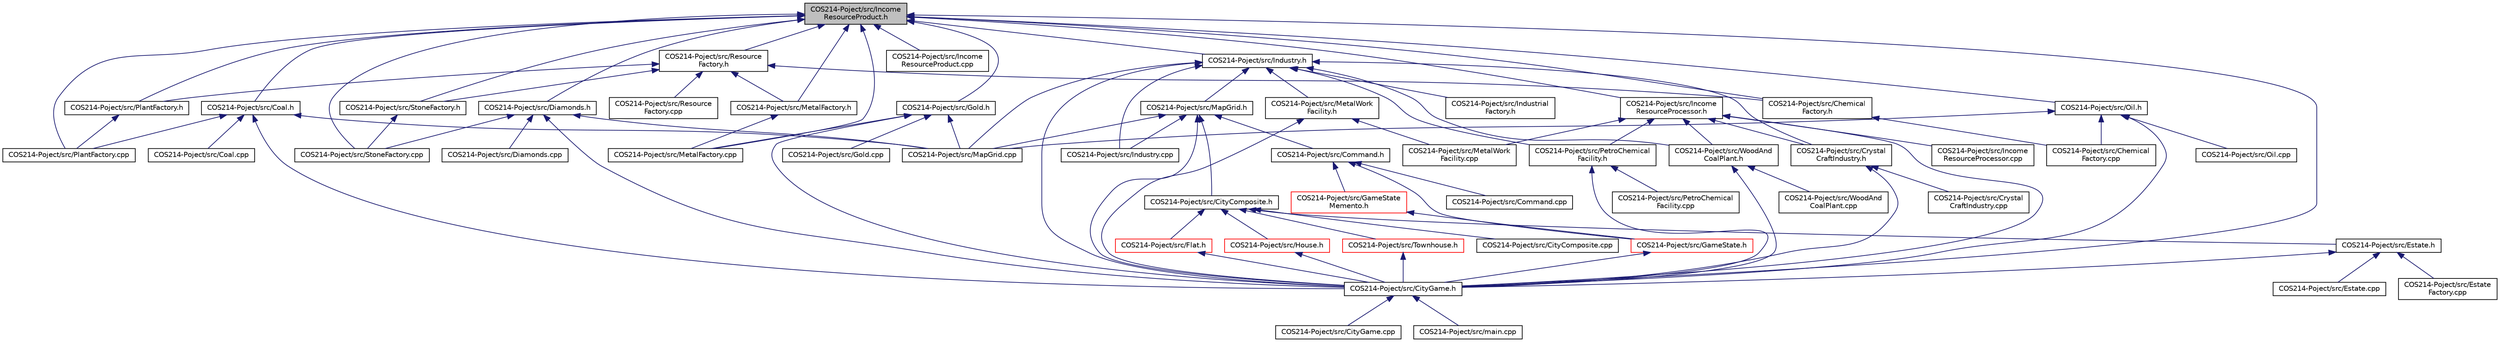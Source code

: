 digraph "COS214-Poject/src/IncomeResourceProduct.h"
{
 // LATEX_PDF_SIZE
  edge [fontname="Helvetica",fontsize="10",labelfontname="Helvetica",labelfontsize="10"];
  node [fontname="Helvetica",fontsize="10",shape=record];
  Node1 [label="COS214-Poject/src/Income\lResourceProduct.h",height=0.2,width=0.4,color="black", fillcolor="grey75", style="filled", fontcolor="black",tooltip=" "];
  Node1 -> Node2 [dir="back",color="midnightblue",fontsize="10",style="solid"];
  Node2 [label="COS214-Poject/src/Chemical\lFactory.h",height=0.2,width=0.4,color="black", fillcolor="white", style="filled",URL="$ChemicalFactory_8h.html",tooltip=" "];
  Node2 -> Node3 [dir="back",color="midnightblue",fontsize="10",style="solid"];
  Node3 [label="COS214-Poject/src/Chemical\lFactory.cpp",height=0.2,width=0.4,color="black", fillcolor="white", style="filled",URL="$ChemicalFactory_8cpp.html",tooltip="Implementation of the ChemicalFactory class for creating resources."];
  Node1 -> Node4 [dir="back",color="midnightblue",fontsize="10",style="solid"];
  Node4 [label="COS214-Poject/src/CityGame.h",height=0.2,width=0.4,color="black", fillcolor="white", style="filled",URL="$CityGame_8h.html",tooltip=" "];
  Node4 -> Node5 [dir="back",color="midnightblue",fontsize="10",style="solid"];
  Node5 [label="COS214-Poject/src/CityGame.cpp",height=0.2,width=0.4,color="black", fillcolor="white", style="filled",URL="$CityGame_8cpp.html",tooltip=" "];
  Node4 -> Node6 [dir="back",color="midnightblue",fontsize="10",style="solid"];
  Node6 [label="COS214-Poject/src/main.cpp",height=0.2,width=0.4,color="black", fillcolor="white", style="filled",URL="$main_8cpp.html",tooltip=" "];
  Node1 -> Node7 [dir="back",color="midnightblue",fontsize="10",style="solid"];
  Node7 [label="COS214-Poject/src/Coal.h",height=0.2,width=0.4,color="black", fillcolor="white", style="filled",URL="$Coal_8h.html",tooltip=" "];
  Node7 -> Node4 [dir="back",color="midnightblue",fontsize="10",style="solid"];
  Node7 -> Node8 [dir="back",color="midnightblue",fontsize="10",style="solid"];
  Node8 [label="COS214-Poject/src/Coal.cpp",height=0.2,width=0.4,color="black", fillcolor="white", style="filled",URL="$Coal_8cpp.html",tooltip="Implementation of the Coal class, representing a coal resource in the game."];
  Node7 -> Node9 [dir="back",color="midnightblue",fontsize="10",style="solid"];
  Node9 [label="COS214-Poject/src/MapGrid.cpp",height=0.2,width=0.4,color="black", fillcolor="white", style="filled",URL="$MapGrid_8cpp.html",tooltip=" "];
  Node7 -> Node10 [dir="back",color="midnightblue",fontsize="10",style="solid"];
  Node10 [label="COS214-Poject/src/PlantFactory.cpp",height=0.2,width=0.4,color="black", fillcolor="white", style="filled",URL="$PlantFactory_8cpp.html",tooltip=" "];
  Node1 -> Node11 [dir="back",color="midnightblue",fontsize="10",style="solid"];
  Node11 [label="COS214-Poject/src/Diamonds.h",height=0.2,width=0.4,color="black", fillcolor="white", style="filled",URL="$Diamonds_8h.html",tooltip="Defines the Diamonds class representing an income-generating resource in the city simulation."];
  Node11 -> Node4 [dir="back",color="midnightblue",fontsize="10",style="solid"];
  Node11 -> Node12 [dir="back",color="midnightblue",fontsize="10",style="solid"];
  Node12 [label="COS214-Poject/src/Diamonds.cpp",height=0.2,width=0.4,color="black", fillcolor="white", style="filled",URL="$Diamonds_8cpp.html",tooltip=" "];
  Node11 -> Node9 [dir="back",color="midnightblue",fontsize="10",style="solid"];
  Node11 -> Node13 [dir="back",color="midnightblue",fontsize="10",style="solid"];
  Node13 [label="COS214-Poject/src/StoneFactory.cpp",height=0.2,width=0.4,color="black", fillcolor="white", style="filled",URL="$StoneFactory_8cpp.html",tooltip=" "];
  Node1 -> Node14 [dir="back",color="midnightblue",fontsize="10",style="solid"];
  Node14 [label="COS214-Poject/src/Gold.h",height=0.2,width=0.4,color="black", fillcolor="white", style="filled",URL="$Gold_8h.html",tooltip=" "];
  Node14 -> Node4 [dir="back",color="midnightblue",fontsize="10",style="solid"];
  Node14 -> Node15 [dir="back",color="midnightblue",fontsize="10",style="solid"];
  Node15 [label="COS214-Poject/src/Gold.cpp",height=0.2,width=0.4,color="black", fillcolor="white", style="filled",URL="$Gold_8cpp.html",tooltip=" "];
  Node14 -> Node9 [dir="back",color="midnightblue",fontsize="10",style="solid"];
  Node14 -> Node16 [dir="back",color="midnightblue",fontsize="10",style="solid"];
  Node16 [label="COS214-Poject/src/MetalFactory.cpp",height=0.2,width=0.4,color="black", fillcolor="white", style="filled",URL="$MetalFactory_8cpp.html",tooltip=" "];
  Node1 -> Node17 [dir="back",color="midnightblue",fontsize="10",style="solid"];
  Node17 [label="COS214-Poject/src/Income\lResourceProcessor.h",height=0.2,width=0.4,color="black", fillcolor="white", style="filled",URL="$IncomeResourceProcessor_8h.html",tooltip=" "];
  Node17 -> Node4 [dir="back",color="midnightblue",fontsize="10",style="solid"];
  Node17 -> Node18 [dir="back",color="midnightblue",fontsize="10",style="solid"];
  Node18 [label="COS214-Poject/src/Crystal\lCraftIndustry.h",height=0.2,width=0.4,color="black", fillcolor="white", style="filled",URL="$CrystalCraftIndustry_8h.html",tooltip="Declaration of the CrystalCraftIndustry class, a specific type of Industry that processes diamonds an..."];
  Node18 -> Node4 [dir="back",color="midnightblue",fontsize="10",style="solid"];
  Node18 -> Node19 [dir="back",color="midnightblue",fontsize="10",style="solid"];
  Node19 [label="COS214-Poject/src/Crystal\lCraftIndustry.cpp",height=0.2,width=0.4,color="black", fillcolor="white", style="filled",URL="$CrystalCraftIndustry_8cpp.html",tooltip="Implementation of the CrystalCraftIndustry class for processing diamond and stone resources."];
  Node17 -> Node20 [dir="back",color="midnightblue",fontsize="10",style="solid"];
  Node20 [label="COS214-Poject/src/Income\lResourceProcessor.cpp",height=0.2,width=0.4,color="black", fillcolor="white", style="filled",URL="$IncomeResourceProcessor_8cpp.html",tooltip=" "];
  Node17 -> Node21 [dir="back",color="midnightblue",fontsize="10",style="solid"];
  Node21 [label="COS214-Poject/src/MetalWork\lFacility.cpp",height=0.2,width=0.4,color="black", fillcolor="white", style="filled",URL="$MetalWorkFacility_8cpp.html",tooltip=" "];
  Node17 -> Node22 [dir="back",color="midnightblue",fontsize="10",style="solid"];
  Node22 [label="COS214-Poject/src/PetroChemical\lFacility.h",height=0.2,width=0.4,color="black", fillcolor="white", style="filled",URL="$PetroChemicalFacility_8h.html",tooltip=" "];
  Node22 -> Node4 [dir="back",color="midnightblue",fontsize="10",style="solid"];
  Node22 -> Node23 [dir="back",color="midnightblue",fontsize="10",style="solid"];
  Node23 [label="COS214-Poject/src/PetroChemical\lFacility.cpp",height=0.2,width=0.4,color="black", fillcolor="white", style="filled",URL="$PetroChemicalFacility_8cpp.html",tooltip=" "];
  Node17 -> Node24 [dir="back",color="midnightblue",fontsize="10",style="solid"];
  Node24 [label="COS214-Poject/src/WoodAnd\lCoalPlant.h",height=0.2,width=0.4,color="black", fillcolor="white", style="filled",URL="$WoodAndCoalPlant_8h.html",tooltip=" "];
  Node24 -> Node4 [dir="back",color="midnightblue",fontsize="10",style="solid"];
  Node24 -> Node25 [dir="back",color="midnightblue",fontsize="10",style="solid"];
  Node25 [label="COS214-Poject/src/WoodAnd\lCoalPlant.cpp",height=0.2,width=0.4,color="black", fillcolor="white", style="filled",URL="$WoodAndCoalPlant_8cpp.html",tooltip=" "];
  Node1 -> Node26 [dir="back",color="midnightblue",fontsize="10",style="solid"];
  Node26 [label="COS214-Poject/src/Income\lResourceProduct.cpp",height=0.2,width=0.4,color="black", fillcolor="white", style="filled",URL="$IncomeResourceProduct_8cpp.html",tooltip=" "];
  Node1 -> Node27 [dir="back",color="midnightblue",fontsize="10",style="solid"];
  Node27 [label="COS214-Poject/src/Industry.h",height=0.2,width=0.4,color="black", fillcolor="white", style="filled",URL="$Industry_8h.html",tooltip=" "];
  Node27 -> Node4 [dir="back",color="midnightblue",fontsize="10",style="solid"];
  Node27 -> Node18 [dir="back",color="midnightblue",fontsize="10",style="solid"];
  Node27 -> Node28 [dir="back",color="midnightblue",fontsize="10",style="solid"];
  Node28 [label="COS214-Poject/src/Industrial\lFactory.h",height=0.2,width=0.4,color="black", fillcolor="white", style="filled",URL="$IndustrialFactory_8h.html",tooltip=" "];
  Node27 -> Node29 [dir="back",color="midnightblue",fontsize="10",style="solid"];
  Node29 [label="COS214-Poject/src/Industry.cpp",height=0.2,width=0.4,color="black", fillcolor="white", style="filled",URL="$Industry_8cpp.html",tooltip=" "];
  Node27 -> Node9 [dir="back",color="midnightblue",fontsize="10",style="solid"];
  Node27 -> Node30 [dir="back",color="midnightblue",fontsize="10",style="solid"];
  Node30 [label="COS214-Poject/src/MapGrid.h",height=0.2,width=0.4,color="black", fillcolor="white", style="filled",URL="$MapGrid_8h.html",tooltip=" "];
  Node30 -> Node31 [dir="back",color="midnightblue",fontsize="10",style="solid"];
  Node31 [label="COS214-Poject/src/CityComposite.h",height=0.2,width=0.4,color="black", fillcolor="white", style="filled",URL="$CityComposite_8h.html",tooltip="Defines the CityComposite class, which represents a composite structure containing multiple city zone..."];
  Node31 -> Node32 [dir="back",color="midnightblue",fontsize="10",style="solid"];
  Node32 [label="COS214-Poject/src/CityComposite.cpp",height=0.2,width=0.4,color="black", fillcolor="white", style="filled",URL="$CityComposite_8cpp.html",tooltip="Implementation of the CityComposite class, which manages zones, happiness, and tax adjustments for th..."];
  Node31 -> Node33 [dir="back",color="midnightblue",fontsize="10",style="solid"];
  Node33 [label="COS214-Poject/src/Estate.h",height=0.2,width=0.4,color="black", fillcolor="white", style="filled",URL="$Estate_8h.html",tooltip=" "];
  Node33 -> Node4 [dir="back",color="midnightblue",fontsize="10",style="solid"];
  Node33 -> Node34 [dir="back",color="midnightblue",fontsize="10",style="solid"];
  Node34 [label="COS214-Poject/src/Estate.cpp",height=0.2,width=0.4,color="black", fillcolor="white", style="filled",URL="$Estate_8cpp.html",tooltip=" "];
  Node33 -> Node35 [dir="back",color="midnightblue",fontsize="10",style="solid"];
  Node35 [label="COS214-Poject/src/Estate\lFactory.cpp",height=0.2,width=0.4,color="black", fillcolor="white", style="filled",URL="$EstateFactory_8cpp.html",tooltip=" "];
  Node31 -> Node36 [dir="back",color="midnightblue",fontsize="10",style="solid"];
  Node36 [label="COS214-Poject/src/Flat.h",height=0.2,width=0.4,color="red", fillcolor="white", style="filled",URL="$Flat_8h.html",tooltip=" "];
  Node36 -> Node4 [dir="back",color="midnightblue",fontsize="10",style="solid"];
  Node31 -> Node39 [dir="back",color="midnightblue",fontsize="10",style="solid"];
  Node39 [label="COS214-Poject/src/House.h",height=0.2,width=0.4,color="red", fillcolor="white", style="filled",URL="$House_8h.html",tooltip="Header file for the House class, representing a residential building."];
  Node39 -> Node4 [dir="back",color="midnightblue",fontsize="10",style="solid"];
  Node31 -> Node42 [dir="back",color="midnightblue",fontsize="10",style="solid"];
  Node42 [label="COS214-Poject/src/Townhouse.h",height=0.2,width=0.4,color="red", fillcolor="white", style="filled",URL="$Townhouse_8h.html",tooltip=" "];
  Node42 -> Node4 [dir="back",color="midnightblue",fontsize="10",style="solid"];
  Node30 -> Node4 [dir="back",color="midnightblue",fontsize="10",style="solid"];
  Node30 -> Node45 [dir="back",color="midnightblue",fontsize="10",style="solid"];
  Node45 [label="COS214-Poject/src/Command.h",height=0.2,width=0.4,color="black", fillcolor="white", style="filled",URL="$Command_8h.html",tooltip=" "];
  Node45 -> Node46 [dir="back",color="midnightblue",fontsize="10",style="solid"];
  Node46 [label="COS214-Poject/src/Command.cpp",height=0.2,width=0.4,color="black", fillcolor="white", style="filled",URL="$Command_8cpp.html",tooltip="Implementation of the Command interface and its concrete classes for executing and undoing actions on..."];
  Node45 -> Node47 [dir="back",color="midnightblue",fontsize="10",style="solid"];
  Node47 [label="COS214-Poject/src/GameState.h",height=0.2,width=0.4,color="red", fillcolor="white", style="filled",URL="$GameState_8h.html",tooltip=" "];
  Node47 -> Node4 [dir="back",color="midnightblue",fontsize="10",style="solid"];
  Node45 -> Node49 [dir="back",color="midnightblue",fontsize="10",style="solid"];
  Node49 [label="COS214-Poject/src/GameState\lMemento.h",height=0.2,width=0.4,color="red", fillcolor="white", style="filled",URL="$GameStateMemento_8h.html",tooltip=" "];
  Node49 -> Node47 [dir="back",color="midnightblue",fontsize="10",style="solid"];
  Node30 -> Node29 [dir="back",color="midnightblue",fontsize="10",style="solid"];
  Node30 -> Node9 [dir="back",color="midnightblue",fontsize="10",style="solid"];
  Node27 -> Node51 [dir="back",color="midnightblue",fontsize="10",style="solid"];
  Node51 [label="COS214-Poject/src/MetalWork\lFacility.h",height=0.2,width=0.4,color="black", fillcolor="white", style="filled",URL="$MetalWorkFacility_8h.html",tooltip=" "];
  Node51 -> Node4 [dir="back",color="midnightblue",fontsize="10",style="solid"];
  Node51 -> Node21 [dir="back",color="midnightblue",fontsize="10",style="solid"];
  Node27 -> Node22 [dir="back",color="midnightblue",fontsize="10",style="solid"];
  Node27 -> Node24 [dir="back",color="midnightblue",fontsize="10",style="solid"];
  Node1 -> Node16 [dir="back",color="midnightblue",fontsize="10",style="solid"];
  Node1 -> Node52 [dir="back",color="midnightblue",fontsize="10",style="solid"];
  Node52 [label="COS214-Poject/src/MetalFactory.h",height=0.2,width=0.4,color="black", fillcolor="white", style="filled",URL="$MetalFactory_8h.html",tooltip=" "];
  Node52 -> Node16 [dir="back",color="midnightblue",fontsize="10",style="solid"];
  Node1 -> Node53 [dir="back",color="midnightblue",fontsize="10",style="solid"];
  Node53 [label="COS214-Poject/src/Oil.h",height=0.2,width=0.4,color="black", fillcolor="white", style="filled",URL="$Oil_8h.html",tooltip=" "];
  Node53 -> Node3 [dir="back",color="midnightblue",fontsize="10",style="solid"];
  Node53 -> Node4 [dir="back",color="midnightblue",fontsize="10",style="solid"];
  Node53 -> Node9 [dir="back",color="midnightblue",fontsize="10",style="solid"];
  Node53 -> Node54 [dir="back",color="midnightblue",fontsize="10",style="solid"];
  Node54 [label="COS214-Poject/src/Oil.cpp",height=0.2,width=0.4,color="black", fillcolor="white", style="filled",URL="$Oil_8cpp.html",tooltip=" "];
  Node1 -> Node10 [dir="back",color="midnightblue",fontsize="10",style="solid"];
  Node1 -> Node55 [dir="back",color="midnightblue",fontsize="10",style="solid"];
  Node55 [label="COS214-Poject/src/PlantFactory.h",height=0.2,width=0.4,color="black", fillcolor="white", style="filled",URL="$PlantFactory_8h.html",tooltip=" "];
  Node55 -> Node10 [dir="back",color="midnightblue",fontsize="10",style="solid"];
  Node1 -> Node56 [dir="back",color="midnightblue",fontsize="10",style="solid"];
  Node56 [label="COS214-Poject/src/Resource\lFactory.h",height=0.2,width=0.4,color="black", fillcolor="white", style="filled",URL="$ResourceFactory_8h.html",tooltip=" "];
  Node56 -> Node2 [dir="back",color="midnightblue",fontsize="10",style="solid"];
  Node56 -> Node52 [dir="back",color="midnightblue",fontsize="10",style="solid"];
  Node56 -> Node55 [dir="back",color="midnightblue",fontsize="10",style="solid"];
  Node56 -> Node57 [dir="back",color="midnightblue",fontsize="10",style="solid"];
  Node57 [label="COS214-Poject/src/Resource\lFactory.cpp",height=0.2,width=0.4,color="black", fillcolor="white", style="filled",URL="$ResourceFactory_8cpp.html",tooltip=" "];
  Node56 -> Node58 [dir="back",color="midnightblue",fontsize="10",style="solid"];
  Node58 [label="COS214-Poject/src/StoneFactory.h",height=0.2,width=0.4,color="black", fillcolor="white", style="filled",URL="$StoneFactory_8h.html",tooltip=" "];
  Node58 -> Node13 [dir="back",color="midnightblue",fontsize="10",style="solid"];
  Node1 -> Node13 [dir="back",color="midnightblue",fontsize="10",style="solid"];
  Node1 -> Node58 [dir="back",color="midnightblue",fontsize="10",style="solid"];
}
